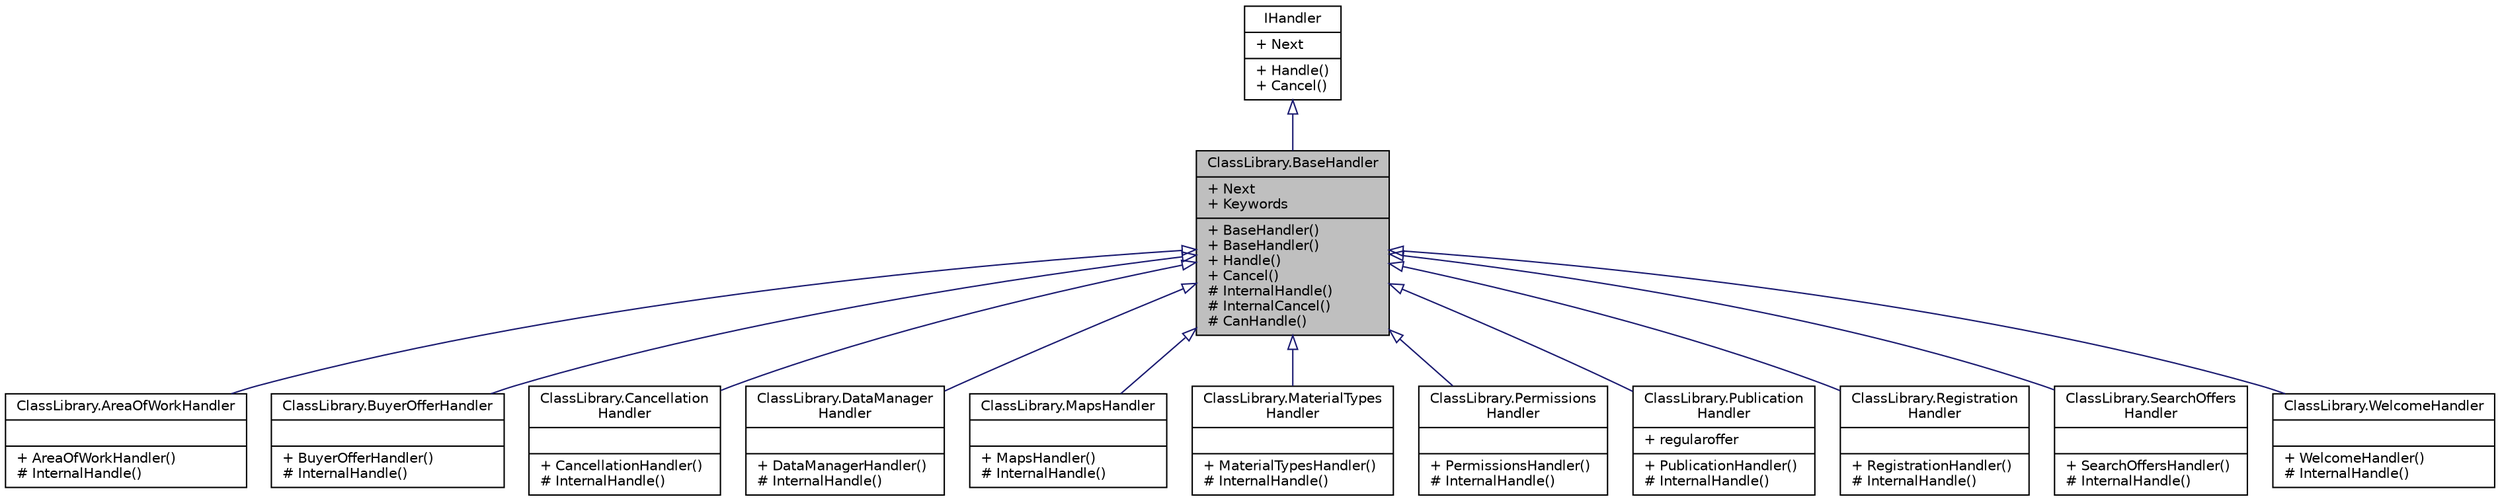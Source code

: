 digraph "ClassLibrary.BaseHandler"
{
 // INTERACTIVE_SVG=YES
 // LATEX_PDF_SIZE
  edge [fontname="Helvetica",fontsize="10",labelfontname="Helvetica",labelfontsize="10"];
  node [fontname="Helvetica",fontsize="10",shape=record];
  Node1 [label="{ClassLibrary.BaseHandler\n|+ Next\l+ Keywords\l|+ BaseHandler()\l+ BaseHandler()\l+ Handle()\l+ Cancel()\l# InternalHandle()\l# InternalCancel()\l# CanHandle()\l}",height=0.2,width=0.4,color="black", fillcolor="grey75", style="filled", fontcolor="black",tooltip="Clase base para implementar el patrón Chain of Responsibility. En ese patrón se pasa un mensaje a tra..."];
  Node2 -> Node1 [dir="back",color="midnightblue",fontsize="10",style="solid",arrowtail="onormal",fontname="Helvetica"];
  Node2 [label="{IHandler\n|+ Next\l|+ Handle()\l+ Cancel()\l}",height=0.2,width=0.4,color="black", fillcolor="white", style="filled",URL="$interfaceClassLibrary_1_1IHandler.html",tooltip=" "];
  Node1 -> Node3 [dir="back",color="midnightblue",fontsize="10",style="solid",arrowtail="onormal",fontname="Helvetica"];
  Node3 [label="{ClassLibrary.AreaOfWorkHandler\n||+ AreaOfWorkHandler()\l# InternalHandle()\l}",height=0.2,width=0.4,color="black", fillcolor="white", style="filled",URL="$classClassLibrary_1_1AreaOfWorkHandler.html",tooltip="Este handler implementa el patrón Chain of Responsability y es el encargado de manejar los comandos /..."];
  Node1 -> Node4 [dir="back",color="midnightblue",fontsize="10",style="solid",arrowtail="onormal",fontname="Helvetica"];
  Node4 [label="{ClassLibrary.BuyerOfferHandler\n||+ BuyerOfferHandler()\l# InternalHandle()\l}",height=0.2,width=0.4,color="black", fillcolor="white", style="filled",URL="$classClassLibrary_1_1BuyerOfferHandler.html",tooltip=" "];
  Node1 -> Node5 [dir="back",color="midnightblue",fontsize="10",style="solid",arrowtail="onormal",fontname="Helvetica"];
  Node5 [label="{ClassLibrary.Cancellation\lHandler\n||+ CancellationHandler()\l# InternalHandle()\l}",height=0.2,width=0.4,color="black", fillcolor="white", style="filled",URL="$classClassLibrary_1_1CancellationHandler.html",tooltip="Este handler implementa el patrón Chain of Responsability y es el encargado de manejar el comando /ca..."];
  Node1 -> Node6 [dir="back",color="midnightblue",fontsize="10",style="solid",arrowtail="onormal",fontname="Helvetica"];
  Node6 [label="{ClassLibrary.DataManager\lHandler\n||+ DataManagerHandler()\l# InternalHandle()\l}",height=0.2,width=0.4,color="black", fillcolor="white", style="filled",URL="$classClassLibrary_1_1DataManagerHandler.html",tooltip="Este handler implementa el patrón Chain of Responsability y es el encargado de manejar el comando /ve..."];
  Node1 -> Node7 [dir="back",color="midnightblue",fontsize="10",style="solid",arrowtail="onormal",fontname="Helvetica"];
  Node7 [label="{ClassLibrary.MapsHandler\n||+ MapsHandler()\l# InternalHandle()\l}",height=0.2,width=0.4,color="black", fillcolor="white", style="filled",URL="$classClassLibrary_1_1MapsHandler.html",tooltip="Un \"handler\" del patrón Chain of Responsibility que implementa los comandos /ver_mapa,..."];
  Node1 -> Node8 [dir="back",color="midnightblue",fontsize="10",style="solid",arrowtail="onormal",fontname="Helvetica"];
  Node8 [label="{ClassLibrary.MaterialTypes\lHandler\n||+ MaterialTypesHandler()\l# InternalHandle()\l}",height=0.2,width=0.4,color="black", fillcolor="white", style="filled",URL="$classClassLibrary_1_1MaterialTypesHandler.html",tooltip="Este handler implementa el patrón Chain of Responsability y es el encargado de manejar los comandos /..."];
  Node1 -> Node9 [dir="back",color="midnightblue",fontsize="10",style="solid",arrowtail="onormal",fontname="Helvetica"];
  Node9 [label="{ClassLibrary.Permissions\lHandler\n||+ PermissionsHandler()\l# InternalHandle()\l}",height=0.2,width=0.4,color="black", fillcolor="white", style="filled",URL="$classClassLibrary_1_1PermissionsHandler.html",tooltip="Este handler implementa el patrón Chain of Responsability y es el encargado de manejar el comando /ha..."];
  Node1 -> Node10 [dir="back",color="midnightblue",fontsize="10",style="solid",arrowtail="onormal",fontname="Helvetica"];
  Node10 [label="{ClassLibrary.Publication\lHandler\n|+ regularoffer\l|+ PublicationHandler()\l# InternalHandle()\l}",height=0.2,width=0.4,color="black", fillcolor="white", style="filled",URL="$classClassLibrary_1_1PublicationHandler.html",tooltip="Este handler implementa el patrón Chain of Responsability y es el encargado de manejar el comando /pu..."];
  Node1 -> Node11 [dir="back",color="midnightblue",fontsize="10",style="solid",arrowtail="onormal",fontname="Helvetica"];
  Node11 [label="{ClassLibrary.Registration\lHandler\n||+ RegistrationHandler()\l# InternalHandle()\l}",height=0.2,width=0.4,color="black", fillcolor="white", style="filled",URL="$classClassLibrary_1_1RegistrationHandler.html",tooltip="Este handler implementa el patrón Chain of Responsability y es el encargado de manejar el comando /re..."];
  Node1 -> Node12 [dir="back",color="midnightblue",fontsize="10",style="solid",arrowtail="onormal",fontname="Helvetica"];
  Node12 [label="{ClassLibrary.SearchOffers\lHandler\n||+ SearchOffersHandler()\l# InternalHandle()\l}",height=0.2,width=0.4,color="black", fillcolor="white", style="filled",URL="$classClassLibrary_1_1SearchOffersHandler.html",tooltip=" "];
  Node1 -> Node13 [dir="back",color="midnightblue",fontsize="10",style="solid",arrowtail="onormal",fontname="Helvetica"];
  Node13 [label="{ClassLibrary.WelcomeHandler\n||+ WelcomeHandler()\l# InternalHandle()\l}",height=0.2,width=0.4,color="black", fillcolor="white", style="filled",URL="$classClassLibrary_1_1WelcomeHandler.html",tooltip="Este handler implementa el patrón Chain of Responsability y es el encargado de manejar el comando /st..."];
}
